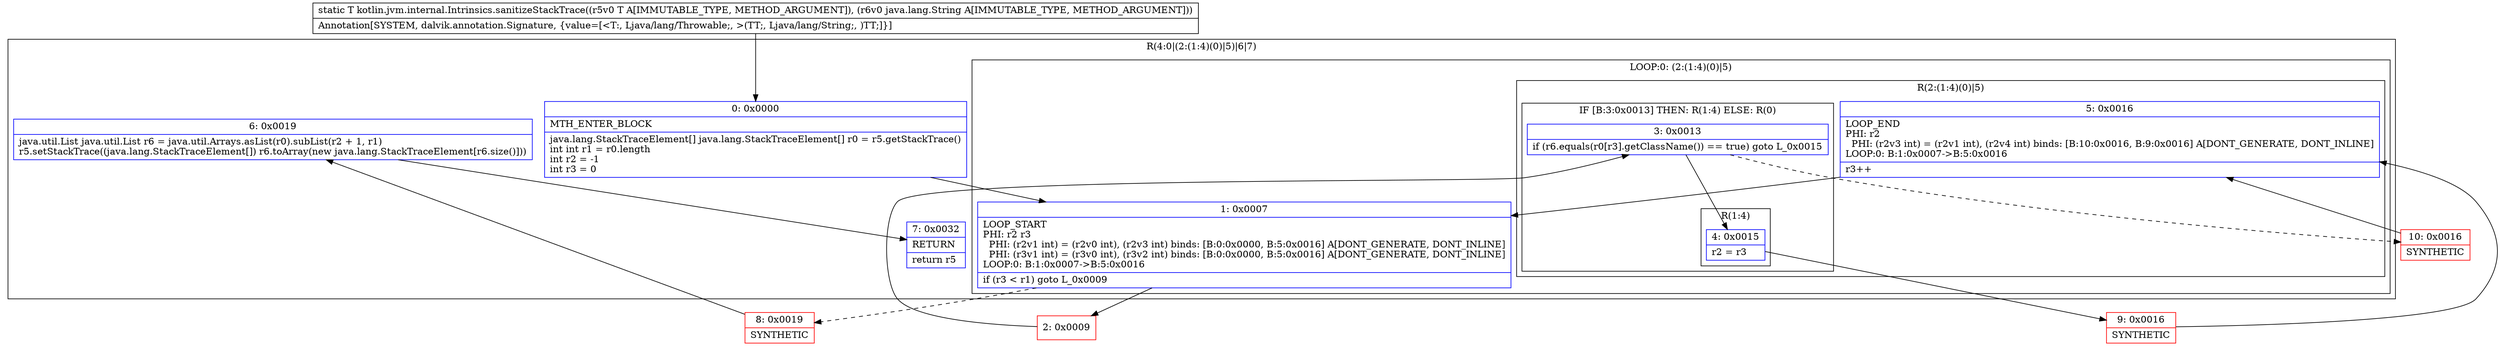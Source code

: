 digraph "CFG forkotlin.jvm.internal.Intrinsics.sanitizeStackTrace(Ljava\/lang\/Throwable;Ljava\/lang\/String;)Ljava\/lang\/Throwable;" {
subgraph cluster_Region_1874523221 {
label = "R(4:0|(2:(1:4)(0)|5)|6|7)";
node [shape=record,color=blue];
Node_0 [shape=record,label="{0\:\ 0x0000|MTH_ENTER_BLOCK\l|java.lang.StackTraceElement[] java.lang.StackTraceElement[] r0 = r5.getStackTrace()\lint int r1 = r0.length\lint r2 = \-1\lint r3 = 0\l}"];
subgraph cluster_LoopRegion_417443827 {
label = "LOOP:0: (2:(1:4)(0)|5)";
node [shape=record,color=blue];
Node_1 [shape=record,label="{1\:\ 0x0007|LOOP_START\lPHI: r2 r3 \l  PHI: (r2v1 int) = (r2v0 int), (r2v3 int) binds: [B:0:0x0000, B:5:0x0016] A[DONT_GENERATE, DONT_INLINE]\l  PHI: (r3v1 int) = (r3v0 int), (r3v2 int) binds: [B:0:0x0000, B:5:0x0016] A[DONT_GENERATE, DONT_INLINE]\lLOOP:0: B:1:0x0007\-\>B:5:0x0016\l|if (r3 \< r1) goto L_0x0009\l}"];
subgraph cluster_Region_155707832 {
label = "R(2:(1:4)(0)|5)";
node [shape=record,color=blue];
subgraph cluster_IfRegion_1799071686 {
label = "IF [B:3:0x0013] THEN: R(1:4) ELSE: R(0)";
node [shape=record,color=blue];
Node_3 [shape=record,label="{3\:\ 0x0013|if (r6.equals(r0[r3].getClassName()) == true) goto L_0x0015\l}"];
subgraph cluster_Region_837270413 {
label = "R(1:4)";
node [shape=record,color=blue];
Node_4 [shape=record,label="{4\:\ 0x0015|r2 = r3\l}"];
}
subgraph cluster_Region_309627776 {
label = "R(0)";
node [shape=record,color=blue];
}
}
Node_5 [shape=record,label="{5\:\ 0x0016|LOOP_END\lPHI: r2 \l  PHI: (r2v3 int) = (r2v1 int), (r2v4 int) binds: [B:10:0x0016, B:9:0x0016] A[DONT_GENERATE, DONT_INLINE]\lLOOP:0: B:1:0x0007\-\>B:5:0x0016\l|r3++\l}"];
}
}
Node_6 [shape=record,label="{6\:\ 0x0019|java.util.List java.util.List r6 = java.util.Arrays.asList(r0).subList(r2 + 1, r1)\lr5.setStackTrace((java.lang.StackTraceElement[]) r6.toArray(new java.lang.StackTraceElement[r6.size()]))\l}"];
Node_7 [shape=record,label="{7\:\ 0x0032|RETURN\l|return r5\l}"];
}
Node_2 [shape=record,color=red,label="{2\:\ 0x0009}"];
Node_8 [shape=record,color=red,label="{8\:\ 0x0019|SYNTHETIC\l}"];
Node_9 [shape=record,color=red,label="{9\:\ 0x0016|SYNTHETIC\l}"];
Node_10 [shape=record,color=red,label="{10\:\ 0x0016|SYNTHETIC\l}"];
MethodNode[shape=record,label="{static T kotlin.jvm.internal.Intrinsics.sanitizeStackTrace((r5v0 T A[IMMUTABLE_TYPE, METHOD_ARGUMENT]), (r6v0 java.lang.String A[IMMUTABLE_TYPE, METHOD_ARGUMENT]))  | Annotation[SYSTEM, dalvik.annotation.Signature, \{value=[\<T:, Ljava\/lang\/Throwable;, \>(TT;, Ljava\/lang\/String;, )TT;]\}]\l}"];
MethodNode -> Node_0;
Node_0 -> Node_1;
Node_1 -> Node_2;
Node_1 -> Node_8[style=dashed];
Node_3 -> Node_4;
Node_3 -> Node_10[style=dashed];
Node_4 -> Node_9;
Node_5 -> Node_1;
Node_6 -> Node_7;
Node_2 -> Node_3;
Node_8 -> Node_6;
Node_9 -> Node_5;
Node_10 -> Node_5;
}


